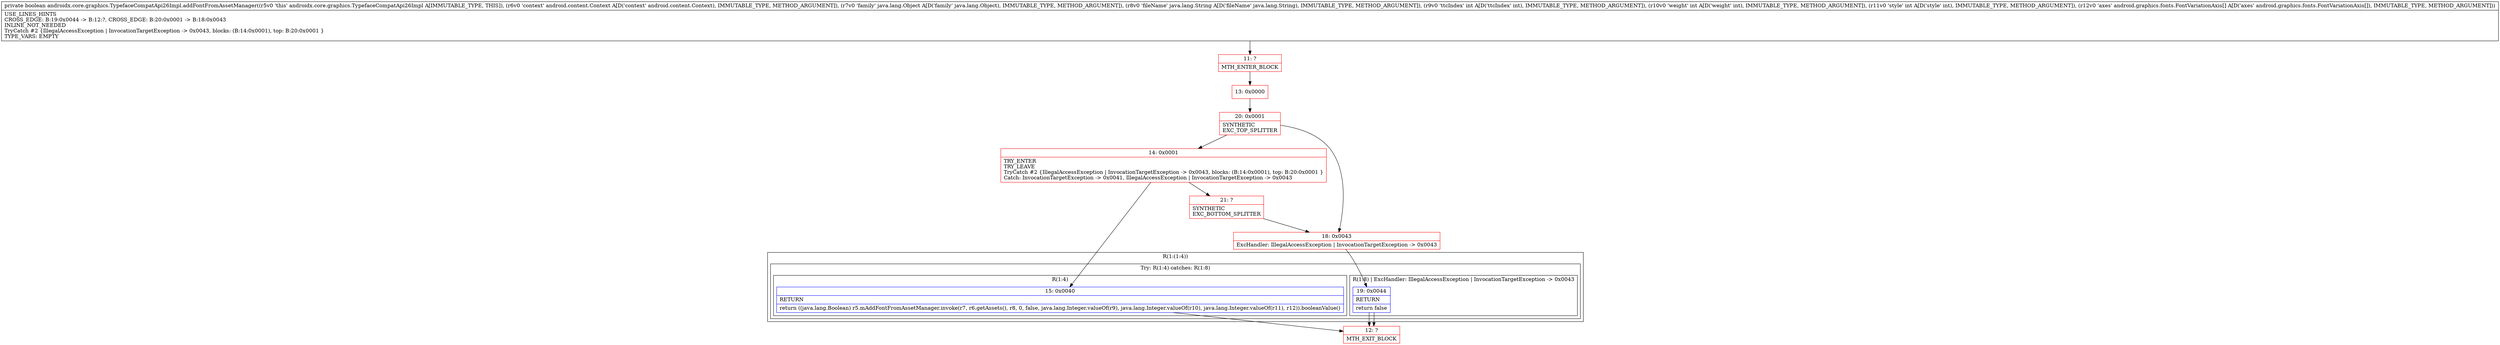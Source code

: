 digraph "CFG forandroidx.core.graphics.TypefaceCompatApi26Impl.addFontFromAssetManager(Landroid\/content\/Context;Ljava\/lang\/Object;Ljava\/lang\/String;III[Landroid\/graphics\/fonts\/FontVariationAxis;)Z" {
subgraph cluster_Region_1564031003 {
label = "R(1:(1:4))";
node [shape=record,color=blue];
subgraph cluster_TryCatchRegion_1251380301 {
label = "Try: R(1:4) catches: R(1:8)";
node [shape=record,color=blue];
subgraph cluster_Region_1371749492 {
label = "R(1:4)";
node [shape=record,color=blue];
Node_15 [shape=record,label="{15\:\ 0x0040|RETURN\l|return ((java.lang.Boolean) r5.mAddFontFromAssetManager.invoke(r7, r6.getAssets(), r8, 0, false, java.lang.Integer.valueOf(r9), java.lang.Integer.valueOf(r10), java.lang.Integer.valueOf(r11), r12)).booleanValue()\l}"];
}
subgraph cluster_Region_1267160330 {
label = "R(1:8) | ExcHandler: IllegalAccessException \| InvocationTargetException \-\> 0x0043\l";
node [shape=record,color=blue];
Node_19 [shape=record,label="{19\:\ 0x0044|RETURN\l|return false\l}"];
}
}
}
subgraph cluster_Region_1267160330 {
label = "R(1:8) | ExcHandler: IllegalAccessException \| InvocationTargetException \-\> 0x0043\l";
node [shape=record,color=blue];
Node_19 [shape=record,label="{19\:\ 0x0044|RETURN\l|return false\l}"];
}
Node_11 [shape=record,color=red,label="{11\:\ ?|MTH_ENTER_BLOCK\l}"];
Node_13 [shape=record,color=red,label="{13\:\ 0x0000}"];
Node_20 [shape=record,color=red,label="{20\:\ 0x0001|SYNTHETIC\lEXC_TOP_SPLITTER\l}"];
Node_14 [shape=record,color=red,label="{14\:\ 0x0001|TRY_ENTER\lTRY_LEAVE\lTryCatch #2 \{IllegalAccessException \| InvocationTargetException \-\> 0x0043, blocks: (B:14:0x0001), top: B:20:0x0001 \}\lCatch: InvocationTargetException \-\> 0x0041, IllegalAccessException \| InvocationTargetException \-\> 0x0043\l}"];
Node_12 [shape=record,color=red,label="{12\:\ ?|MTH_EXIT_BLOCK\l}"];
Node_21 [shape=record,color=red,label="{21\:\ ?|SYNTHETIC\lEXC_BOTTOM_SPLITTER\l}"];
Node_18 [shape=record,color=red,label="{18\:\ 0x0043|ExcHandler: IllegalAccessException \| InvocationTargetException \-\> 0x0043\l}"];
MethodNode[shape=record,label="{private boolean androidx.core.graphics.TypefaceCompatApi26Impl.addFontFromAssetManager((r5v0 'this' androidx.core.graphics.TypefaceCompatApi26Impl A[IMMUTABLE_TYPE, THIS]), (r6v0 'context' android.content.Context A[D('context' android.content.Context), IMMUTABLE_TYPE, METHOD_ARGUMENT]), (r7v0 'family' java.lang.Object A[D('family' java.lang.Object), IMMUTABLE_TYPE, METHOD_ARGUMENT]), (r8v0 'fileName' java.lang.String A[D('fileName' java.lang.String), IMMUTABLE_TYPE, METHOD_ARGUMENT]), (r9v0 'ttcIndex' int A[D('ttcIndex' int), IMMUTABLE_TYPE, METHOD_ARGUMENT]), (r10v0 'weight' int A[D('weight' int), IMMUTABLE_TYPE, METHOD_ARGUMENT]), (r11v0 'style' int A[D('style' int), IMMUTABLE_TYPE, METHOD_ARGUMENT]), (r12v0 'axes' android.graphics.fonts.FontVariationAxis[] A[D('axes' android.graphics.fonts.FontVariationAxis[]), IMMUTABLE_TYPE, METHOD_ARGUMENT]))  | USE_LINES_HINTS\lCROSS_EDGE: B:19:0x0044 \-\> B:12:?, CROSS_EDGE: B:20:0x0001 \-\> B:18:0x0043\lINLINE_NOT_NEEDED\lTryCatch #2 \{IllegalAccessException \| InvocationTargetException \-\> 0x0043, blocks: (B:14:0x0001), top: B:20:0x0001 \}\lTYPE_VARS: EMPTY\l}"];
MethodNode -> Node_11;Node_15 -> Node_12;
Node_19 -> Node_12;
Node_19 -> Node_12;
Node_11 -> Node_13;
Node_13 -> Node_20;
Node_20 -> Node_14;
Node_20 -> Node_18;
Node_14 -> Node_15;
Node_14 -> Node_21;
Node_21 -> Node_18;
Node_18 -> Node_19;
}

